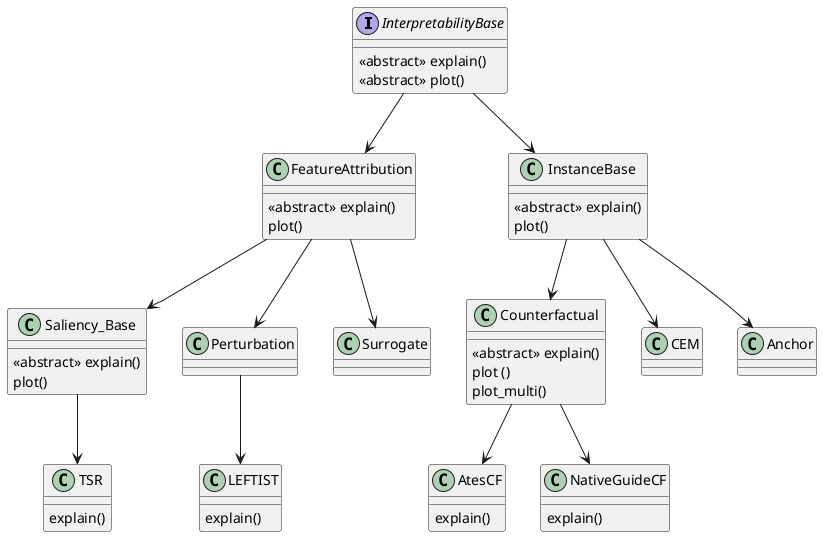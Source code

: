 @startuml
interface InterpretabilityBase {
    <<abstract>> explain()
    <<abstract>> plot()
}
class FeatureAttribution {
<<abstract>> explain()
plot()
}
class Saliency_Base {
<<abstract>> explain()
plot()
    
}

class Perturbation {

}
class Surrogate {

}
class LEFTIST{
explain()
}
class TSR{
explain()
}
class InstanceBase {
<<abstract>> explain()
plot()
}

class Counterfactual {
<<abstract>> explain()
plot ()
plot_multi()
}
class AtesCF{
explain()
}

class NativeGuideCF{
explain()
}

class CEM {

}
class Anchor {
}

InterpretabilityBase --> FeatureAttribution
InterpretabilityBase --> InstanceBase
FeatureAttribution --> Saliency_Base
Saliency_Base --> TSR
FeatureAttribution --> Perturbation
FeatureAttribution --> Surrogate
InstanceBase --> Counterfactual 
InstanceBase -->  CEM
InstanceBase --> Anchor
Perturbation --> LEFTIST
Counterfactual --> AtesCF
Counterfactual --> NativeGuideCF
@enduml